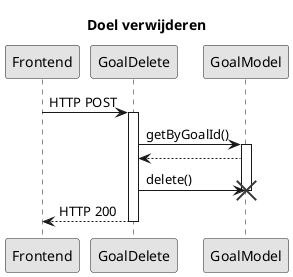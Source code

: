 @startuml
title Doel verwijderen
skinparam monochrome true
Frontend -> GoalDelete: HTTP POST
activate GoalDelete
GoalDelete->GoalModel:getByGoalId()
activate GoalModel
GoalDelete<--GoalModel:
GoalDelete -> GoalModel !! : delete()
deactivate GoalModel
Frontend <--GoalDelete:HTTP 200
deactivate GoalDelete
@enduml
